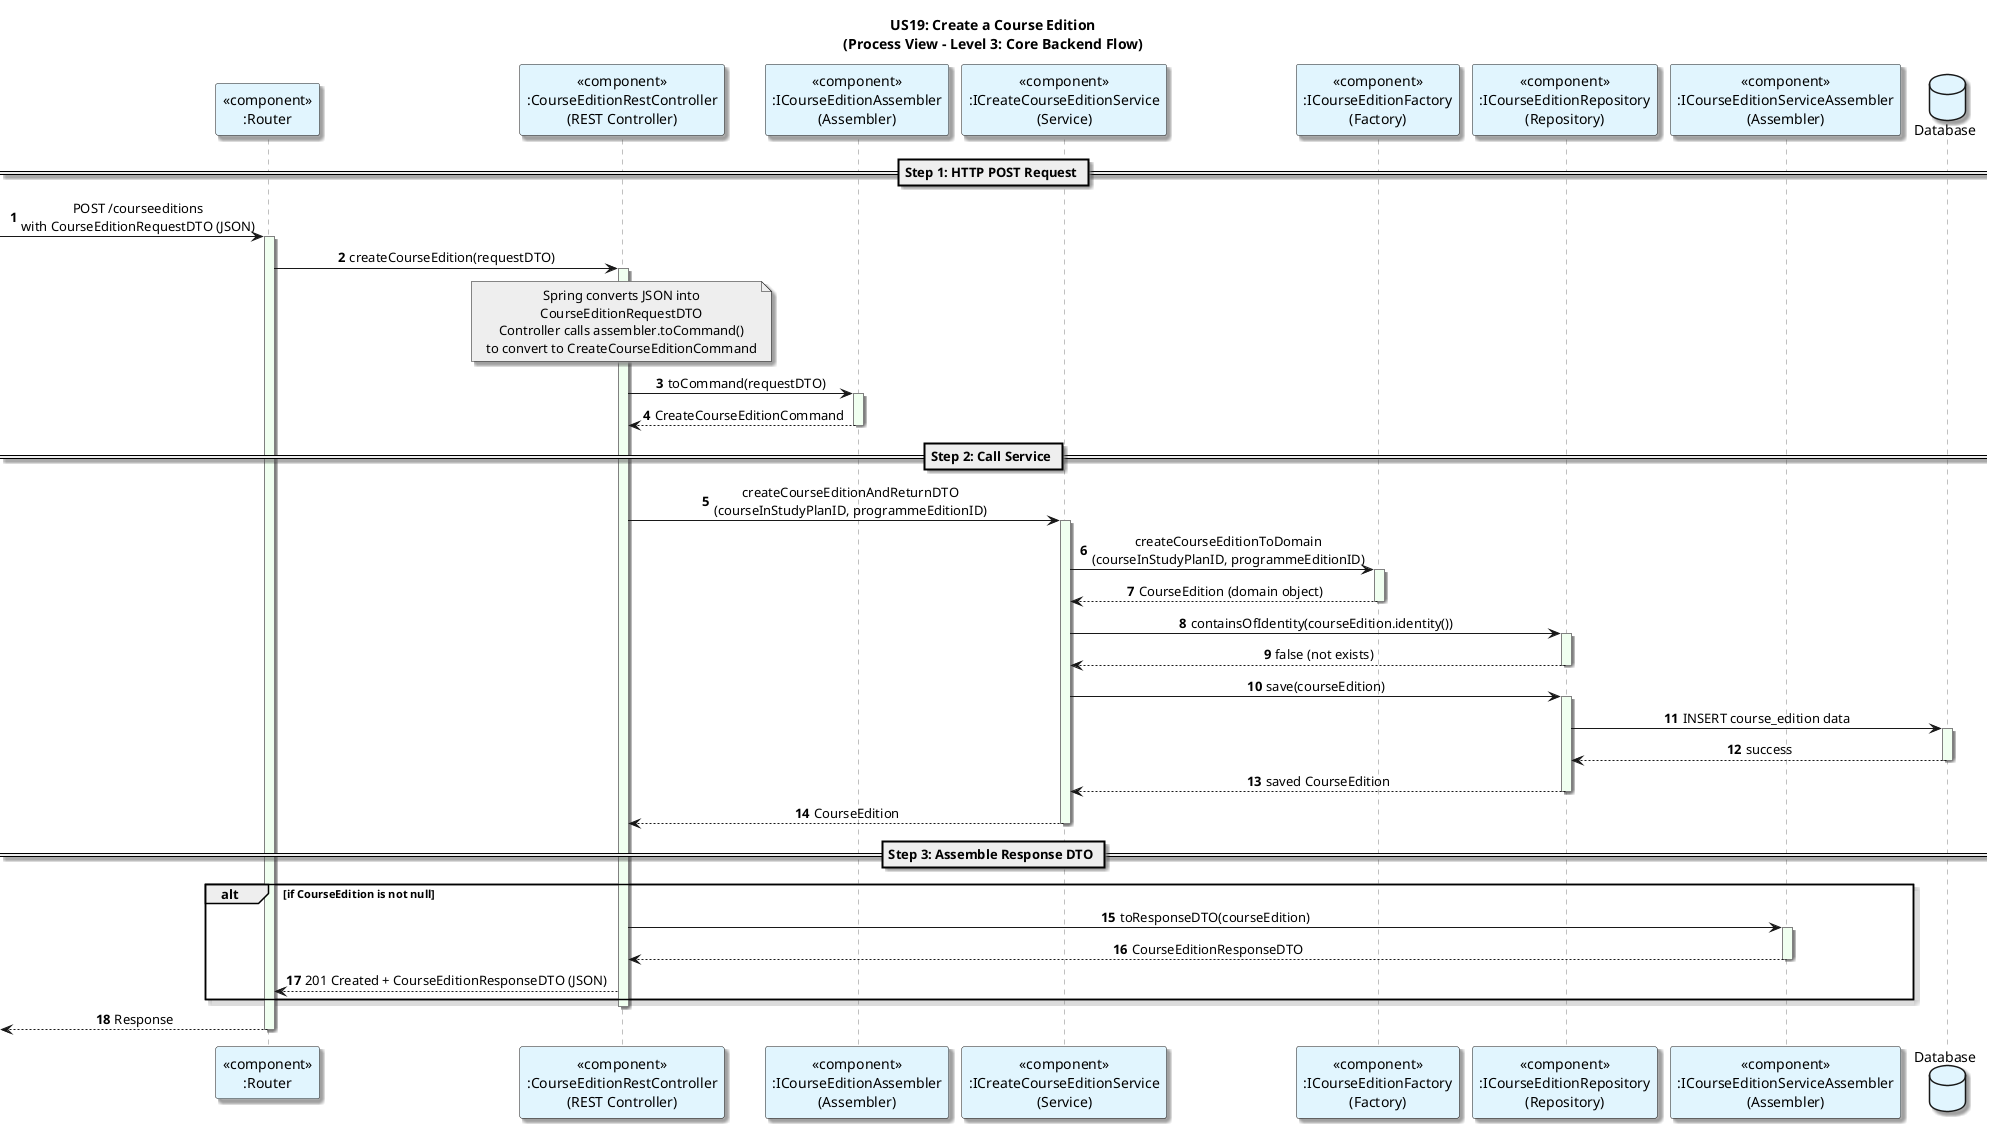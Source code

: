 @startuml
title US19: Create a Course Edition\n(Process View - Level 3: Core Backend Flow)

autonumber

skinparam {
  ActivityPadding 2
  ActivityMargin 2
  BoxPadding 2
}
skinparam sequence {
    LifeLineBorderColor Grey
    LifeLineBackgroundColor HoneyDew
}
skinparam defaultTextAlignment center
skinparam shadowing true

participant "<<component>>\n:Router" as Router #E1F5FE
participant "<<component>>\n:CourseEditionRestController\n(REST Controller)" as Controller #E1F5FE
participant "<<component>>\n:ICourseEditionAssembler\n(Assembler)" as Assembler #E1F5FE
participant "<<component>>\n:ICreateCourseEditionService\n(Service)" as Service #E1F5FE
participant "<<component>>\n:ICourseEditionFactory\n(Factory)" as Factory #E1F5FE
participant "<<component>>\n:ICourseEditionRepository\n(Repository)" as Repository #E1F5FE
participant "<<component>>\n:ICourseEditionServiceAssembler\n(Assembler)" as SAssembler #E1F5FE
database "Database" as DB #E1F5FE

== Step 1: HTTP POST Request ==

-> Router: POST /courseeditions\nwith CourseEditionRequestDTO (JSON)
activate Router

Router -> Controller: createCourseEdition(requestDTO)
activate Controller

note over Controller #EEEEEE
Spring converts JSON into
CourseEditionRequestDTO
Controller calls assembler.toCommand()
to convert to CreateCourseEditionCommand
end note

Controller -> Assembler: toCommand(requestDTO)
activate Assembler
Assembler --> Controller: CreateCourseEditionCommand
deactivate Assembler


== Step 2: Call Service ==

Controller -> Service: createCourseEditionAndReturnDTO\n(courseInStudyPlanID, programmeEditionID)
activate Service


Service -> Factory: createCourseEditionToDomain\n(courseInStudyPlanID, programmeEditionID)
activate Factory

Factory --> Service: CourseEdition (domain object)
deactivate Factory

Service -> Repository: containsOfIdentity(courseEdition.identity())
activate Repository
Repository --> Service: false (not exists)
deactivate Repository

Service -> Repository: save(courseEdition)
activate Repository

Repository -> DB: INSERT course_edition data
activate DB
DB --> Repository: success
deactivate DB

Repository --> Service: saved CourseEdition
deactivate Repository

Service --> Controller: CourseEdition
deactivate Service

== Step 3: Assemble Response DTO ==

alt if CourseEdition is not null
    Controller -> SAssembler: toResponseDTO(courseEdition)
    activate SAssembler
    SAssembler --> Controller: CourseEditionResponseDTO
    deactivate SAssembler

    Controller --> Router: 201 Created + CourseEditionResponseDTO (JSON)

end

deactivate Controller

<-- Router: Response
deactivate Router

@enduml
